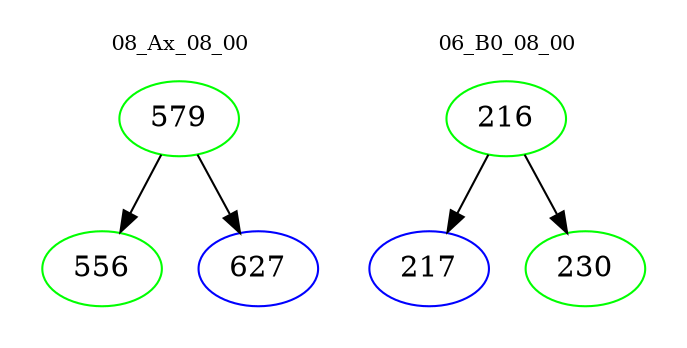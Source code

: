 digraph{
subgraph cluster_0 {
color = white
label = "08_Ax_08_00";
fontsize=10;
T0_579 [label="579", color="green"]
T0_579 -> T0_556 [color="black"]
T0_556 [label="556", color="green"]
T0_579 -> T0_627 [color="black"]
T0_627 [label="627", color="blue"]
}
subgraph cluster_1 {
color = white
label = "06_B0_08_00";
fontsize=10;
T1_216 [label="216", color="green"]
T1_216 -> T1_217 [color="black"]
T1_217 [label="217", color="blue"]
T1_216 -> T1_230 [color="black"]
T1_230 [label="230", color="green"]
}
}
